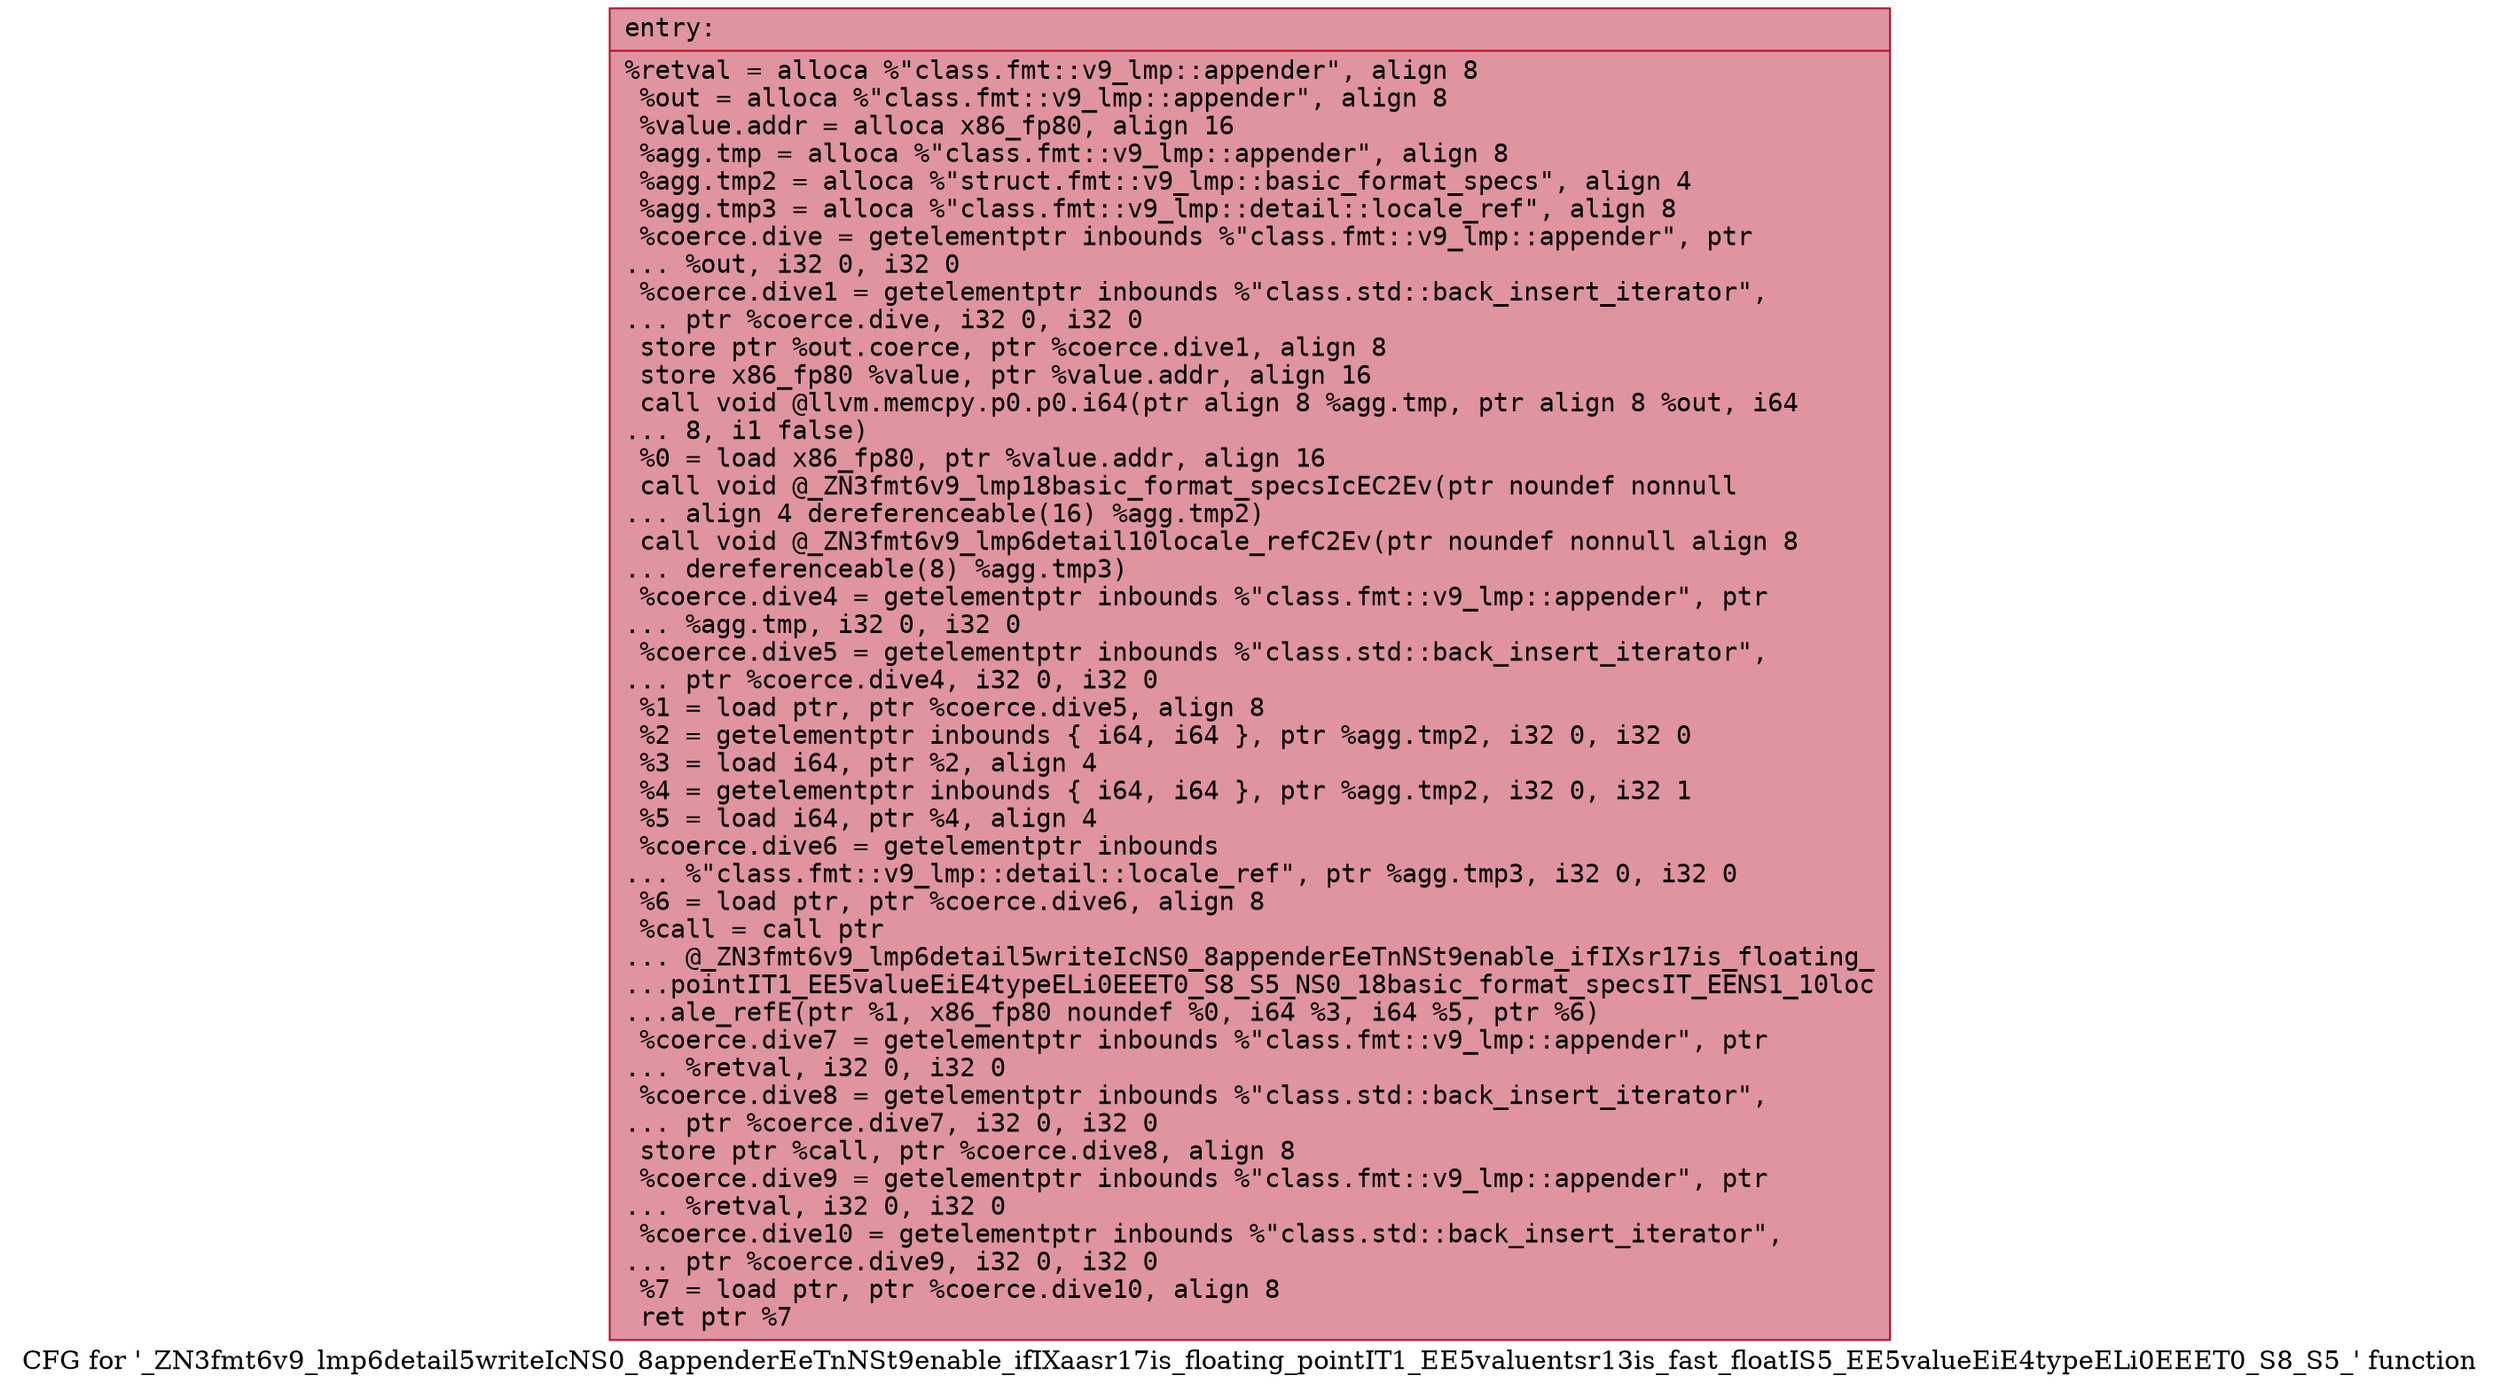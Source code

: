 digraph "CFG for '_ZN3fmt6v9_lmp6detail5writeIcNS0_8appenderEeTnNSt9enable_ifIXaasr17is_floating_pointIT1_EE5valuentsr13is_fast_floatIS5_EE5valueEiE4typeELi0EEET0_S8_S5_' function" {
	label="CFG for '_ZN3fmt6v9_lmp6detail5writeIcNS0_8appenderEeTnNSt9enable_ifIXaasr17is_floating_pointIT1_EE5valuentsr13is_fast_floatIS5_EE5valueEiE4typeELi0EEET0_S8_S5_' function";

	Node0x55fec32d7010 [shape=record,color="#b70d28ff", style=filled, fillcolor="#b70d2870" fontname="Courier",label="{entry:\l|  %retval = alloca %\"class.fmt::v9_lmp::appender\", align 8\l  %out = alloca %\"class.fmt::v9_lmp::appender\", align 8\l  %value.addr = alloca x86_fp80, align 16\l  %agg.tmp = alloca %\"class.fmt::v9_lmp::appender\", align 8\l  %agg.tmp2 = alloca %\"struct.fmt::v9_lmp::basic_format_specs\", align 4\l  %agg.tmp3 = alloca %\"class.fmt::v9_lmp::detail::locale_ref\", align 8\l  %coerce.dive = getelementptr inbounds %\"class.fmt::v9_lmp::appender\", ptr\l... %out, i32 0, i32 0\l  %coerce.dive1 = getelementptr inbounds %\"class.std::back_insert_iterator\",\l... ptr %coerce.dive, i32 0, i32 0\l  store ptr %out.coerce, ptr %coerce.dive1, align 8\l  store x86_fp80 %value, ptr %value.addr, align 16\l  call void @llvm.memcpy.p0.p0.i64(ptr align 8 %agg.tmp, ptr align 8 %out, i64\l... 8, i1 false)\l  %0 = load x86_fp80, ptr %value.addr, align 16\l  call void @_ZN3fmt6v9_lmp18basic_format_specsIcEC2Ev(ptr noundef nonnull\l... align 4 dereferenceable(16) %agg.tmp2)\l  call void @_ZN3fmt6v9_lmp6detail10locale_refC2Ev(ptr noundef nonnull align 8\l... dereferenceable(8) %agg.tmp3)\l  %coerce.dive4 = getelementptr inbounds %\"class.fmt::v9_lmp::appender\", ptr\l... %agg.tmp, i32 0, i32 0\l  %coerce.dive5 = getelementptr inbounds %\"class.std::back_insert_iterator\",\l... ptr %coerce.dive4, i32 0, i32 0\l  %1 = load ptr, ptr %coerce.dive5, align 8\l  %2 = getelementptr inbounds \{ i64, i64 \}, ptr %agg.tmp2, i32 0, i32 0\l  %3 = load i64, ptr %2, align 4\l  %4 = getelementptr inbounds \{ i64, i64 \}, ptr %agg.tmp2, i32 0, i32 1\l  %5 = load i64, ptr %4, align 4\l  %coerce.dive6 = getelementptr inbounds\l... %\"class.fmt::v9_lmp::detail::locale_ref\", ptr %agg.tmp3, i32 0, i32 0\l  %6 = load ptr, ptr %coerce.dive6, align 8\l  %call = call ptr\l... @_ZN3fmt6v9_lmp6detail5writeIcNS0_8appenderEeTnNSt9enable_ifIXsr17is_floating_\l...pointIT1_EE5valueEiE4typeELi0EEET0_S8_S5_NS0_18basic_format_specsIT_EENS1_10loc\l...ale_refE(ptr %1, x86_fp80 noundef %0, i64 %3, i64 %5, ptr %6)\l  %coerce.dive7 = getelementptr inbounds %\"class.fmt::v9_lmp::appender\", ptr\l... %retval, i32 0, i32 0\l  %coerce.dive8 = getelementptr inbounds %\"class.std::back_insert_iterator\",\l... ptr %coerce.dive7, i32 0, i32 0\l  store ptr %call, ptr %coerce.dive8, align 8\l  %coerce.dive9 = getelementptr inbounds %\"class.fmt::v9_lmp::appender\", ptr\l... %retval, i32 0, i32 0\l  %coerce.dive10 = getelementptr inbounds %\"class.std::back_insert_iterator\",\l... ptr %coerce.dive9, i32 0, i32 0\l  %7 = load ptr, ptr %coerce.dive10, align 8\l  ret ptr %7\l}"];
}
